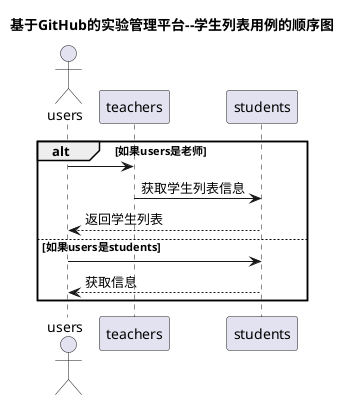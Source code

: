 @startuml
title 基于GitHub的实验管理平台--学生列表用例的顺序图
actor users
alt 如果users是老师
    users -> teachers
	teachers -> students: 获取学生列表信息
    students --> users: 返回学生列表
else 如果users是students
    users -> students
    students --> users: 获取信息
end
@enduml
